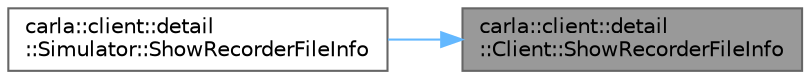 digraph "carla::client::detail::Client::ShowRecorderFileInfo"
{
 // INTERACTIVE_SVG=YES
 // LATEX_PDF_SIZE
  bgcolor="transparent";
  edge [fontname=Helvetica,fontsize=10,labelfontname=Helvetica,labelfontsize=10];
  node [fontname=Helvetica,fontsize=10,shape=box,height=0.2,width=0.4];
  rankdir="RL";
  Node1 [id="Node000001",label="carla::client::detail\l::Client::ShowRecorderFileInfo",height=0.2,width=0.4,color="gray40", fillcolor="grey60", style="filled", fontcolor="black",tooltip=" "];
  Node1 -> Node2 [id="edge1_Node000001_Node000002",dir="back",color="steelblue1",style="solid",tooltip=" "];
  Node2 [id="Node000002",label="carla::client::detail\l::Simulator::ShowRecorderFileInfo",height=0.2,width=0.4,color="grey40", fillcolor="white", style="filled",URL="$df/df3/classcarla_1_1client_1_1detail_1_1Simulator.html#afc90815bbc448131cc3f7090b6564765",tooltip=" "];
}
